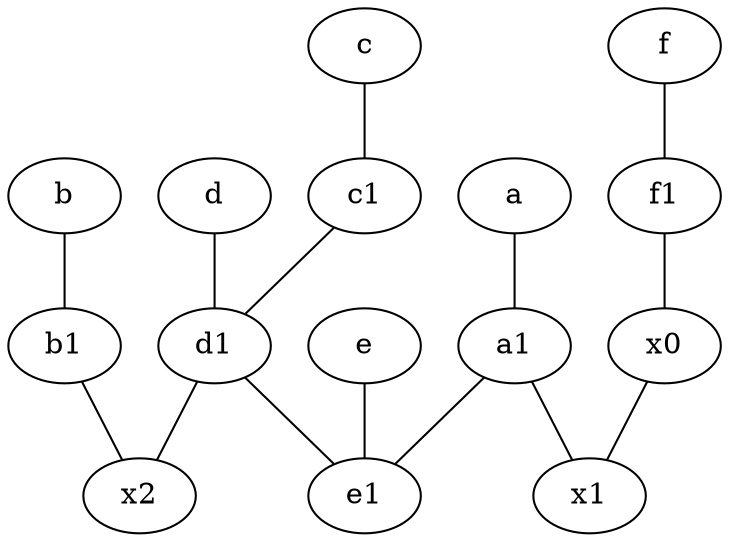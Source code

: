 graph {
	node [labelfontsize=50]
	a1 [labelfontsize=50 pos="8,3!"]
	c1 [labelfontsize=50 pos="4.5,3!"]
	e1 [labelfontsize=50 pos="7,7!"]
	b1 [labelfontsize=50 pos="9,4!"]
	x1 [labelfontsize=50]
	x2 [labelfontsize=50]
	x0 [labelfontsize=50]
	e [labelfontsize=50 pos="7,9!"]
	f1 [labelfontsize=50 pos="3,8!"]
	d1 [labelfontsize=50 pos="3,5!"]
	b -- b1
	c1 -- d1
	c -- c1
	e -- e1
	f1 -- x0
	a1 -- x1
	b1 -- x2
	d1 -- e1
	f -- f1
	d -- d1
	x0 -- x1
	a1 -- e1
	d1 -- x2
	a -- a1
}
